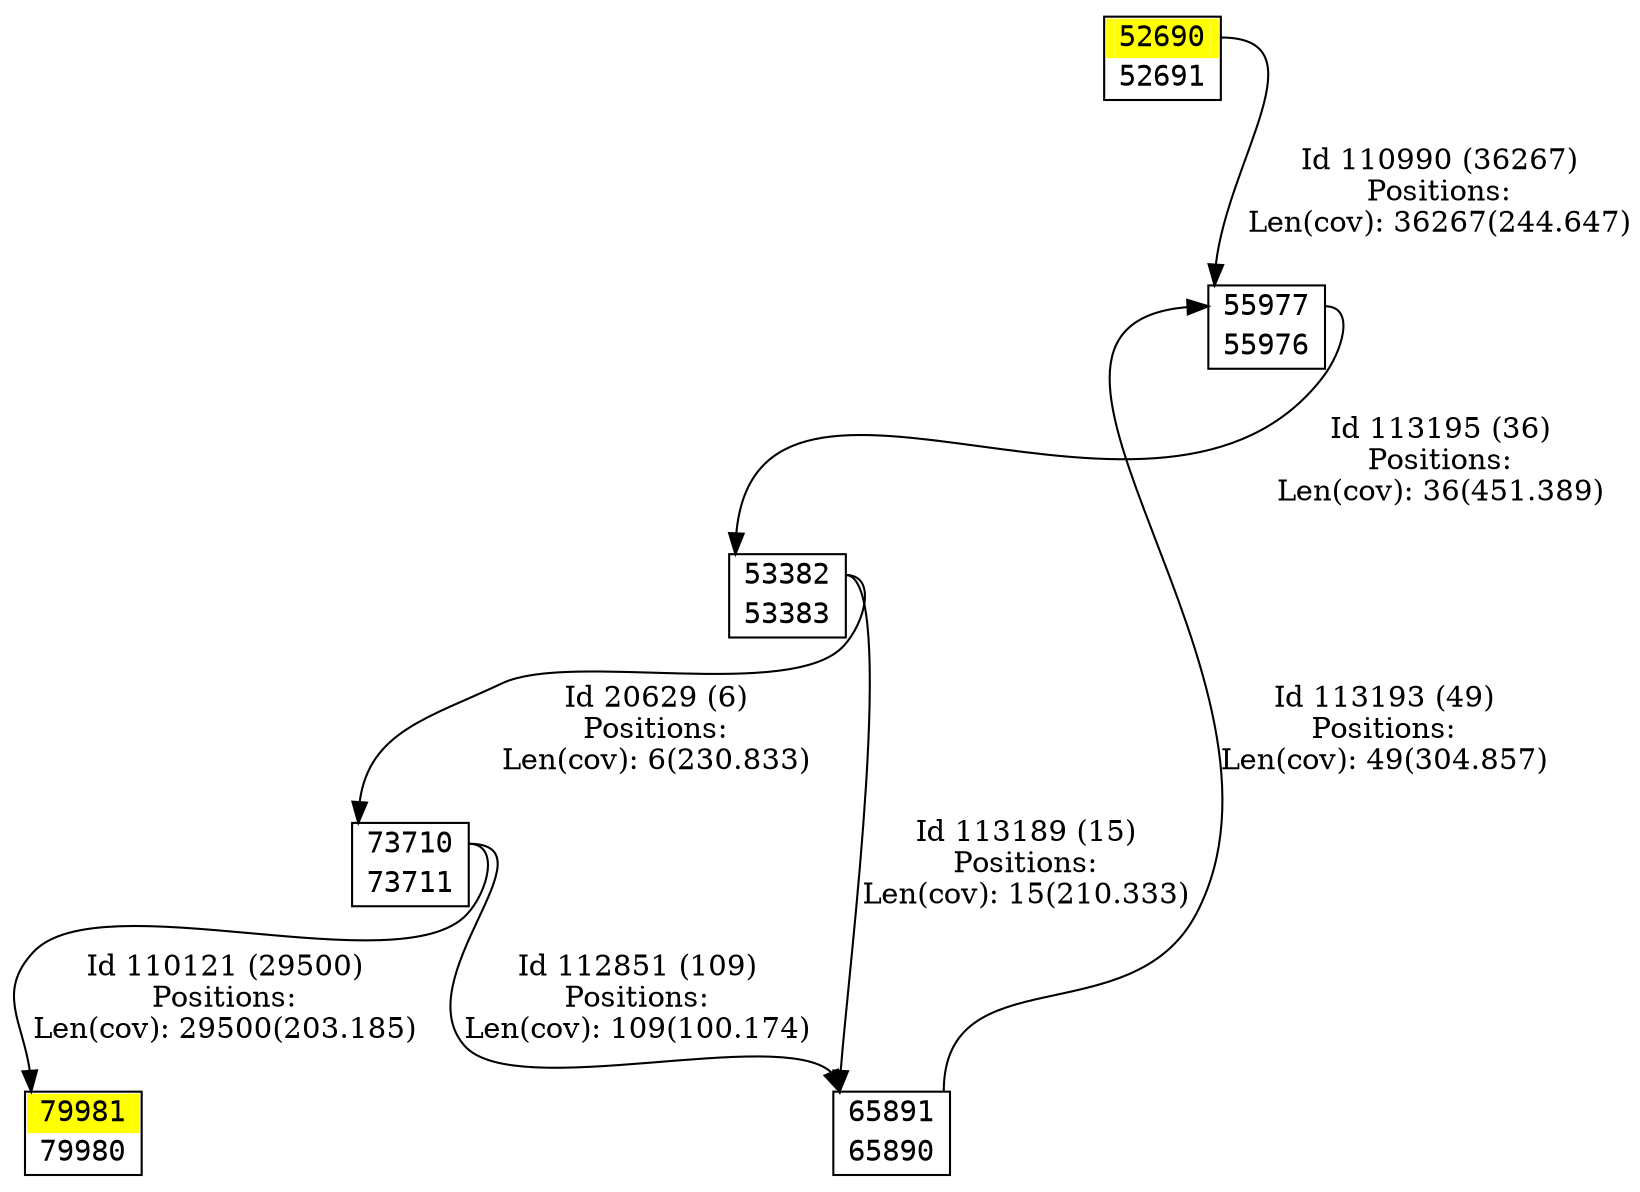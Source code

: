 digraph graph_picture {
node[fontname=<Courier> ,penwidth=<1.8> ,shape=<plaintext> ]
vertex_52690_52691[label=<<TABLE BORDER="1" CELLSPACING="0" >
<TR><TD BORDER="0" PORT = "port_52690_in" color="yellow" bgcolor="yellow" ></TD><TD BORDER="0" color="yellow" bgcolor="yellow" >52690</TD><TD BORDER="0" PORT = "port_52690_out" color="yellow" bgcolor="yellow" ></TD></TR>
<TR><TD BORDER="0" PORT = "port_52691_out" color="white" bgcolor="white" ></TD><TD BORDER="0" color="white" bgcolor="white" >52691</TD><TD BORDER="0" PORT = "port_52691_in" color="white" bgcolor="white" ></TD></TR>
</TABLE>> ,color=<black> ,URL=</vertex/52690.svg> ]
vertex_53382_53383[label=<<TABLE BORDER="1" CELLSPACING="0" >
<TR><TD BORDER="0" PORT = "port_53382_in" color="white" bgcolor="white" ></TD><TD BORDER="0" color="white" bgcolor="white" >53382</TD><TD BORDER="0" PORT = "port_53382_out" color="white" bgcolor="white" ></TD></TR>
<TR><TD BORDER="0" PORT = "port_53383_out" color="white" bgcolor="white" ></TD><TD BORDER="0" color="white" bgcolor="white" >53383</TD><TD BORDER="0" PORT = "port_53383_in" color="white" bgcolor="white" ></TD></TR>
</TABLE>> ,color=<black> ,URL=</vertex/53382.svg> ]
vertex_55976_55977[label=<<TABLE BORDER="1" CELLSPACING="0" >
<TR><TD BORDER="0" PORT = "port_55977_in" color="white" bgcolor="white" ></TD><TD BORDER="0" color="white" bgcolor="white" >55977</TD><TD BORDER="0" PORT = "port_55977_out" color="white" bgcolor="white" ></TD></TR>
<TR><TD BORDER="0" PORT = "port_55976_out" color="white" bgcolor="white" ></TD><TD BORDER="0" color="white" bgcolor="white" >55976</TD><TD BORDER="0" PORT = "port_55976_in" color="white" bgcolor="white" ></TD></TR>
</TABLE>> ,color=<black> ,URL=</vertex/55977.svg> ]
vertex_65890_65891[label=<<TABLE BORDER="1" CELLSPACING="0" >
<TR><TD BORDER="0" PORT = "port_65891_in" color="white" bgcolor="white" ></TD><TD BORDER="0" color="white" bgcolor="white" >65891</TD><TD BORDER="0" PORT = "port_65891_out" color="white" bgcolor="white" ></TD></TR>
<TR><TD BORDER="0" PORT = "port_65890_out" color="white" bgcolor="white" ></TD><TD BORDER="0" color="white" bgcolor="white" >65890</TD><TD BORDER="0" PORT = "port_65890_in" color="white" bgcolor="white" ></TD></TR>
</TABLE>> ,color=<black> ,URL=</vertex/65891.svg> ]
vertex_73710_73711[label=<<TABLE BORDER="1" CELLSPACING="0" >
<TR><TD BORDER="0" PORT = "port_73710_in" color="white" bgcolor="white" ></TD><TD BORDER="0" color="white" bgcolor="white" >73710</TD><TD BORDER="0" PORT = "port_73710_out" color="white" bgcolor="white" ></TD></TR>
<TR><TD BORDER="0" PORT = "port_73711_out" color="white" bgcolor="white" ></TD><TD BORDER="0" color="white" bgcolor="white" >73711</TD><TD BORDER="0" PORT = "port_73711_in" color="white" bgcolor="white" ></TD></TR>
</TABLE>> ,color=<black> ,URL=</vertex/73710.svg> ]
vertex_79980_79981[label=<<TABLE BORDER="1" CELLSPACING="0" >
<TR><TD BORDER="0" PORT = "port_79981_in" color="yellow" bgcolor="yellow" ></TD><TD BORDER="0" color="yellow" bgcolor="yellow" >79981</TD><TD BORDER="0" PORT = "port_79981_out" color="yellow" bgcolor="yellow" ></TD></TR>
<TR><TD BORDER="0" PORT = "port_79980_out" color="white" bgcolor="white" ></TD><TD BORDER="0" color="white" bgcolor="white" >79980</TD><TD BORDER="0" PORT = "port_79980_in" color="white" bgcolor="white" ></TD></TR>
</TABLE>> ,color=<black> ,URL=</vertex/79981.svg> ]
vertex_53382_53383:port_53382_out->vertex_73710_73711:port_73710_in[label="Id 20629 (6)\nPositions:\nLen(cov): 6(230.833)" ,color=<black> ]
vertex_73710_73711:port_73710_out->vertex_79980_79981:port_79981_in[label="Id 110121 (29500)\nPositions:\nLen(cov): 29500(203.185)" ,color=<black> ]
vertex_52690_52691:port_52690_out->vertex_55976_55977:port_55977_in[label="Id 110990 (36267)\nPositions:\nLen(cov): 36267(244.647)" ,color=<black> ]
vertex_73710_73711:port_73710_out->vertex_65890_65891:port_65891_in[label="Id 112851 (109)\nPositions:\nLen(cov): 109(100.174)" ,color=<black> ]
vertex_53382_53383:port_53382_out->vertex_65890_65891:port_65891_in[label="Id 113189 (15)\nPositions:\nLen(cov): 15(210.333)" ,color=<black> ]
vertex_65890_65891:port_65891_out->vertex_55976_55977:port_55977_in[label="Id 113193 (49)\nPositions:\nLen(cov): 49(304.857)" ,color=<black> ]
vertex_55976_55977:port_55977_out->vertex_53382_53383:port_53382_in[label="Id 113195 (36)\nPositions:\nLen(cov): 36(451.389)" ,color=<black> ]
}
